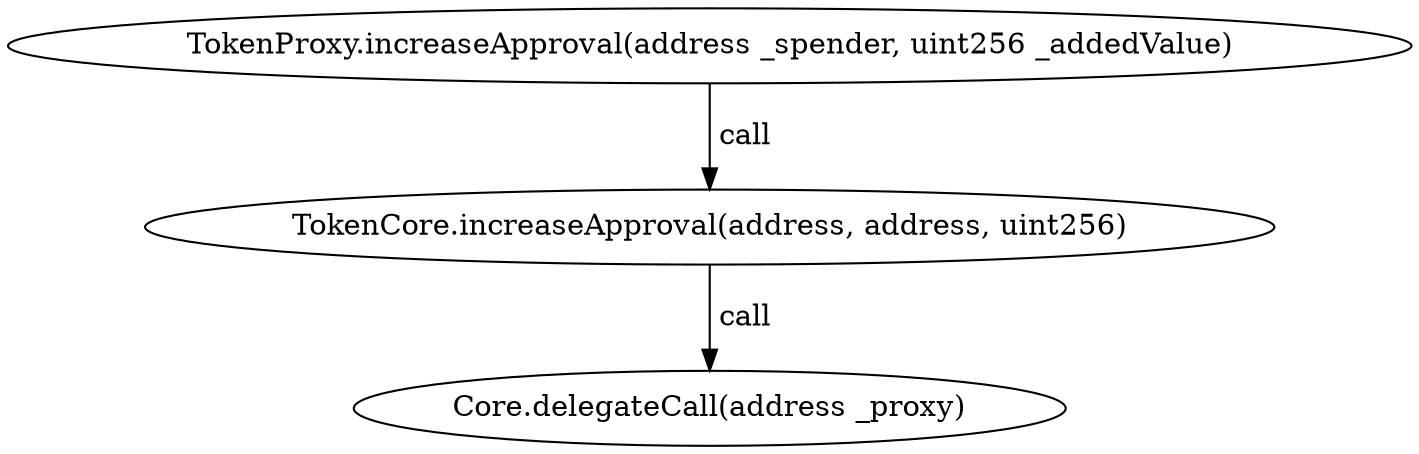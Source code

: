 digraph "" {
	graph [bb="0,0,579.29,213.6"];
	node [label="\N"];
	"TokenProxy.increaseApproval(address _spender, uint256 _addedValue)"	 [height=0.5,
		pos="289.65,195.6",
		width=8.0457];
	"TokenCore.increaseApproval(address, address, uint256)"	 [height=0.5,
		pos="289.65,106.8",
		width=6.3473];
	"TokenProxy.increaseApproval(address _spender, uint256 _addedValue)" -> "TokenCore.increaseApproval(address, address, uint256)" [key=call,
	label=" call",
	lp="301.5,151.2",
	pos="e,289.65,124.87 289.65,177.2 289.65,165.09 289.65,149.01 289.65,135.27"];
"Core.delegateCall(address _proxy)" [height=0.5,
	pos="289.65,18",
	width=4.0457];
"TokenCore.increaseApproval(address, address, uint256)" -> "Core.delegateCall(address _proxy)" [key=call,
label=" call",
lp="301.5,62.4",
pos="e,289.65,36.072 289.65,88.401 289.65,76.295 289.65,60.208 289.65,46.467"];
}
digraph "" {
	graph [bb="0,0,579.29,213.6"];
	node [label="\N"];
	"TokenProxy.increaseApproval(address _spender, uint256 _addedValue)"	 [height=0.5,
		pos="289.65,195.6",
		width=8.0457];
	"TokenCore.increaseApproval(address, address, uint256)"	 [height=0.5,
		pos="289.65,106.8",
		width=6.3473];
	"TokenProxy.increaseApproval(address _spender, uint256 _addedValue)" -> "TokenCore.increaseApproval(address, address, uint256)" [key=call,
	label=" call",
	lp="301.5,151.2",
	pos="e,289.65,124.87 289.65,177.2 289.65,165.09 289.65,149.01 289.65,135.27"];
"Core.delegateCall(address _proxy)" [height=0.5,
	pos="289.65,18",
	width=4.0457];
"TokenCore.increaseApproval(address, address, uint256)" -> "Core.delegateCall(address _proxy)" [key=call,
label=" call",
lp="301.5,62.4",
pos="e,289.65,36.072 289.65,88.401 289.65,76.295 289.65,60.208 289.65,46.467"];
}
digraph "" {
	graph [bb="0,0,579.29,213.6"];
	node [label="\N"];
	"TokenProxy.increaseApproval(address _spender, uint256 _addedValue)"	 [height=0.5,
		pos="289.65,195.6",
		width=8.0457];
	"TokenCore.increaseApproval(address, address, uint256)"	 [height=0.5,
		pos="289.65,106.8",
		width=6.3473];
	"TokenProxy.increaseApproval(address _spender, uint256 _addedValue)" -> "TokenCore.increaseApproval(address, address, uint256)" [key=call,
	label=" call",
	lp="301.5,151.2",
	pos="e,289.65,124.87 289.65,177.2 289.65,165.09 289.65,149.01 289.65,135.27"];
"Core.delegateCall(address _proxy)" [height=0.5,
	pos="289.65,18",
	width=4.0457];
"TokenCore.increaseApproval(address, address, uint256)" -> "Core.delegateCall(address _proxy)" [key=call,
label=" call",
lp="301.5,62.4",
pos="e,289.65,36.072 289.65,88.401 289.65,76.295 289.65,60.208 289.65,46.467"];
}
digraph "" {
	graph [bb="0,0,579.29,213.6"];
	node [label="\N"];
	"TokenProxy.increaseApproval(address _spender, uint256 _addedValue)"	 [height=0.5,
		pos="289.65,195.6",
		width=8.0457];
	"TokenCore.increaseApproval(address, address, uint256)"	 [height=0.5,
		pos="289.65,106.8",
		width=6.3473];
	"TokenProxy.increaseApproval(address _spender, uint256 _addedValue)" -> "TokenCore.increaseApproval(address, address, uint256)" [key=call,
	label=" call",
	lp="301.5,151.2",
	pos="e,289.65,124.87 289.65,177.2 289.65,165.09 289.65,149.01 289.65,135.27"];
"Core.delegateCall(address _proxy)" [height=0.5,
	pos="289.65,18",
	width=4.0457];
"TokenCore.increaseApproval(address, address, uint256)" -> "Core.delegateCall(address _proxy)" [key=call,
label=" call",
lp="301.5,62.4",
pos="e,289.65,36.072 289.65,88.401 289.65,76.295 289.65,60.208 289.65,46.467"];
}
digraph "" {
	graph [bb="0,0,579.29,213.6"];
	node [label="\N"];
	"TokenProxy.increaseApproval(address _spender, uint256 _addedValue)"	 [height=0.5,
		pos="289.65,195.6",
		width=8.0457];
	"TokenCore.increaseApproval(address, address, uint256)"	 [height=0.5,
		pos="289.65,106.8",
		width=6.3473];
	"TokenProxy.increaseApproval(address _spender, uint256 _addedValue)" -> "TokenCore.increaseApproval(address, address, uint256)" [key=call,
	label=" call",
	lp="301.5,151.2",
	pos="e,289.65,124.87 289.65,177.2 289.65,165.09 289.65,149.01 289.65,135.27"];
"Core.delegateCall(address _proxy)" [height=0.5,
	pos="289.65,18",
	width=4.0457];
"TokenCore.increaseApproval(address, address, uint256)" -> "Core.delegateCall(address _proxy)" [key=call,
label=" call",
lp="301.5,62.4",
pos="e,289.65,36.072 289.65,88.401 289.65,76.295 289.65,60.208 289.65,46.467"];
}
